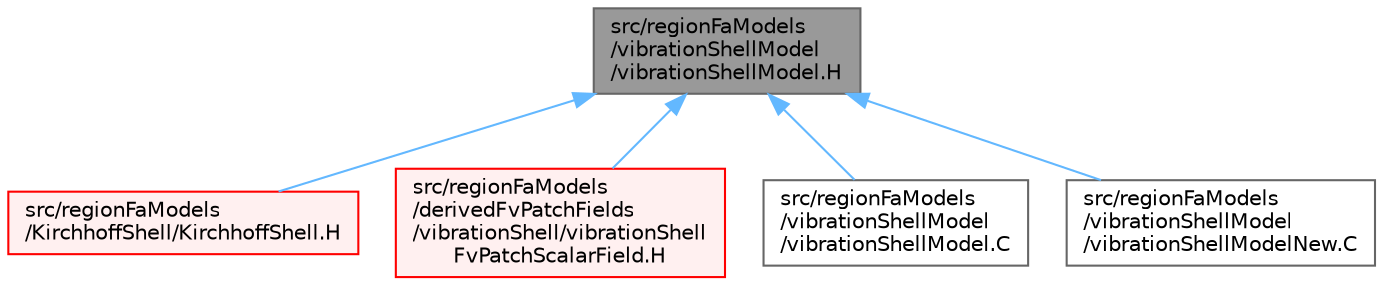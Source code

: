 digraph "src/regionFaModels/vibrationShellModel/vibrationShellModel.H"
{
 // LATEX_PDF_SIZE
  bgcolor="transparent";
  edge [fontname=Helvetica,fontsize=10,labelfontname=Helvetica,labelfontsize=10];
  node [fontname=Helvetica,fontsize=10,shape=box,height=0.2,width=0.4];
  Node1 [id="Node000001",label="src/regionFaModels\l/vibrationShellModel\l/vibrationShellModel.H",height=0.2,width=0.4,color="gray40", fillcolor="grey60", style="filled", fontcolor="black",tooltip=" "];
  Node1 -> Node2 [id="edge1_Node000001_Node000002",dir="back",color="steelblue1",style="solid",tooltip=" "];
  Node2 [id="Node000002",label="src/regionFaModels\l/KirchhoffShell/KirchhoffShell.H",height=0.2,width=0.4,color="red", fillcolor="#FFF0F0", style="filled",URL="$KirchhoffShell_8H.html",tooltip=" "];
  Node1 -> Node4 [id="edge2_Node000001_Node000004",dir="back",color="steelblue1",style="solid",tooltip=" "];
  Node4 [id="Node000004",label="src/regionFaModels\l/derivedFvPatchFields\l/vibrationShell/vibrationShell\lFvPatchScalarField.H",height=0.2,width=0.4,color="red", fillcolor="#FFF0F0", style="filled",URL="$vibrationShellFvPatchScalarField_8H.html",tooltip=" "];
  Node1 -> Node6 [id="edge3_Node000001_Node000006",dir="back",color="steelblue1",style="solid",tooltip=" "];
  Node6 [id="Node000006",label="src/regionFaModels\l/vibrationShellModel\l/vibrationShellModel.C",height=0.2,width=0.4,color="grey40", fillcolor="white", style="filled",URL="$vibrationShellModel_8C.html",tooltip=" "];
  Node1 -> Node7 [id="edge4_Node000001_Node000007",dir="back",color="steelblue1",style="solid",tooltip=" "];
  Node7 [id="Node000007",label="src/regionFaModels\l/vibrationShellModel\l/vibrationShellModelNew.C",height=0.2,width=0.4,color="grey40", fillcolor="white", style="filled",URL="$vibrationShellModelNew_8C.html",tooltip=" "];
}
